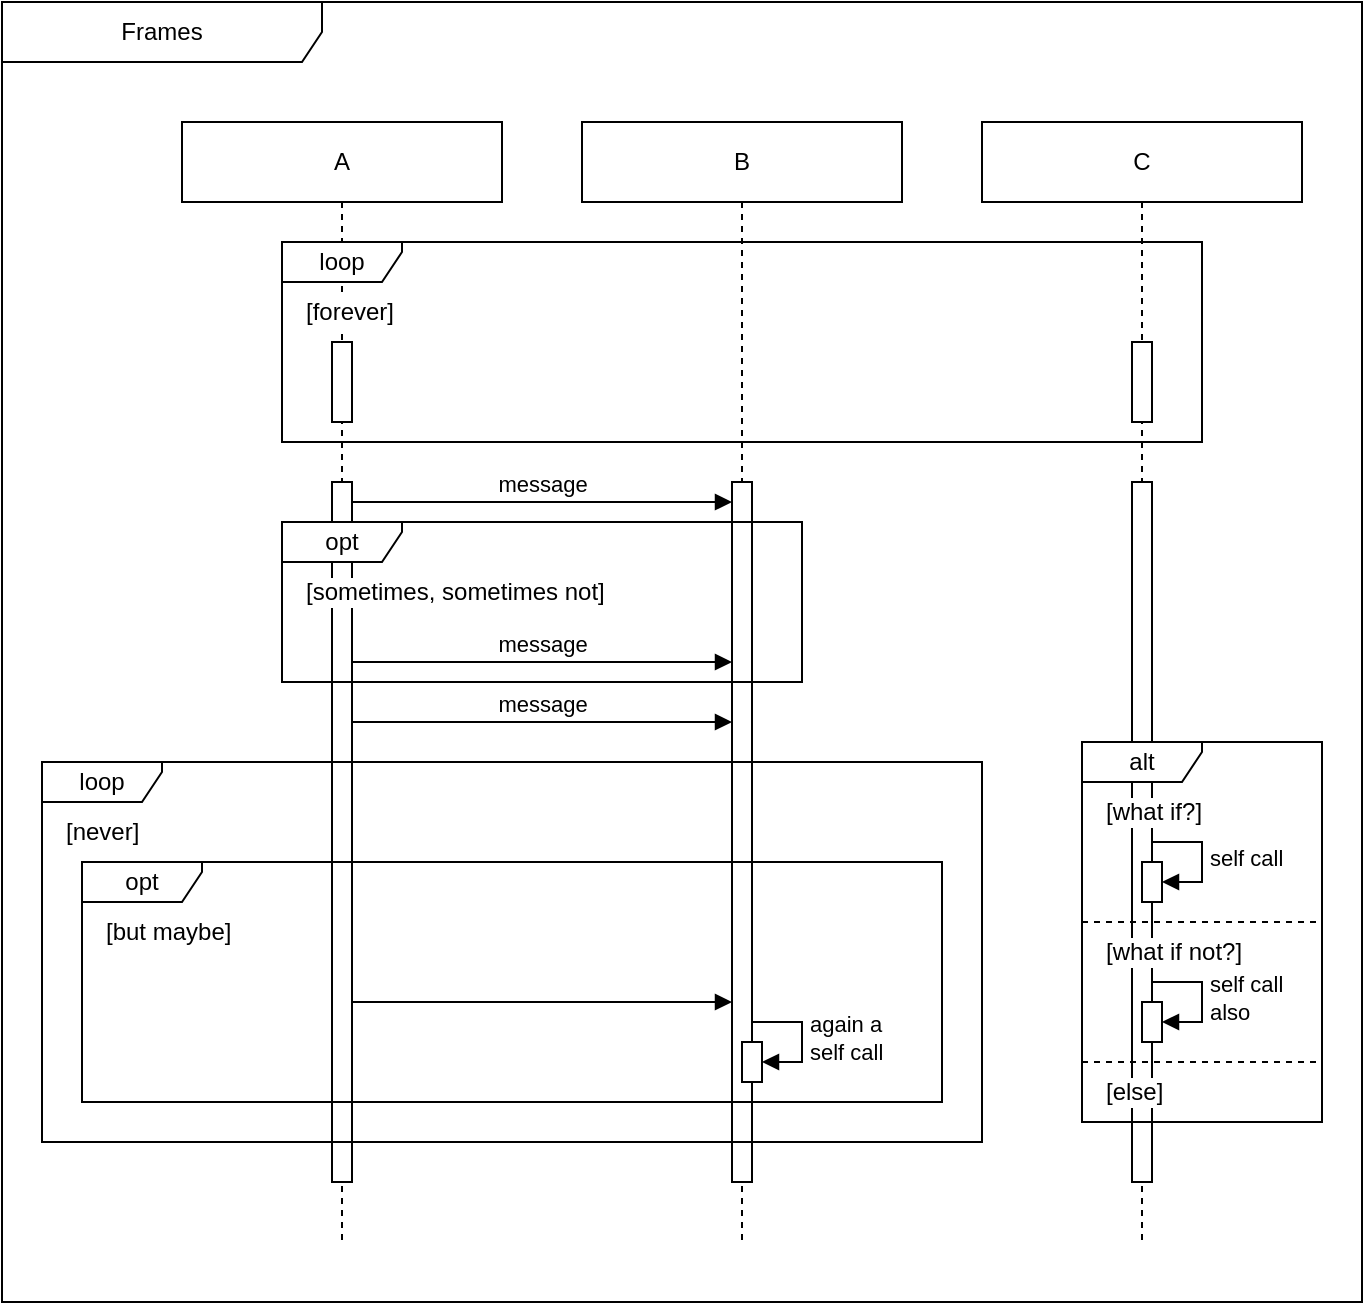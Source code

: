 <mxfile version="26.2.2">
  <diagram name="Diagram" id="test-1">
    <mxGraphModel dx="0" dy="0" grid="1" gridSize="10" guides="1" tooltips="1" connect="1" arrows="1" fold="1" page="0" pageScale="1" pageWidth="851" pageHeight="1100" background="#ffffff" math="0" shadow="0">
      <root>
        <mxCell id="0" />
        <mxCell id="1" parent="0" />
        <mxCell id="test-2" value="Frames" parent="1" style="shape=umlFrame;whiteSpace=wrap;html=1;pointerEvents=0;width=160;height=30;" vertex="1">
          <mxGeometry x="-90.0" y="-60" width="680.0" height="650" as="geometry" />
        </mxCell>
        <mxCell id="test-3" value="A" parent="1" style="shape=umlLifeline;perimeter=lifelinePerimeter;whiteSpace=wrap;html=1;container=1;dropTarget=0;collapsible=0;recursiveResize=0;outlineConnect=0;portConstraint=eastwest;newEdgeStyle={&quot;curved&quot;:0,&quot;rounded&quot;:0};size=40;" vertex="1">
          <mxGeometry x="0" y="0" width="160" height="560" as="geometry" />
        </mxCell>
        <mxCell id="test-4" value="B" parent="1" style="shape=umlLifeline;perimeter=lifelinePerimeter;whiteSpace=wrap;html=1;container=1;dropTarget=0;collapsible=0;recursiveResize=0;outlineConnect=0;portConstraint=eastwest;newEdgeStyle={&quot;curved&quot;:0,&quot;rounded&quot;:0};size=40;" vertex="1">
          <mxGeometry x="200" y="0" width="160" height="560" as="geometry" />
        </mxCell>
        <mxCell id="test-5" value="C" parent="1" style="shape=umlLifeline;perimeter=lifelinePerimeter;whiteSpace=wrap;html=1;container=1;dropTarget=0;collapsible=0;recursiveResize=0;outlineConnect=0;portConstraint=eastwest;newEdgeStyle={&quot;curved&quot;:0,&quot;rounded&quot;:0};size=40;" vertex="1">
          <mxGeometry x="400" y="0" width="160" height="560" as="geometry" />
        </mxCell>
        <mxCell id="test-6" value="loop" parent="1" style="shape=umlFrame;whiteSpace=wrap;html=1;pointerEvents=0;width=60;height=20;" vertex="1">
          <mxGeometry x="50.0" y="60" width="460.0" height="100" as="geometry" />
        </mxCell>
        <mxCell id="test-7" value="[forever]" parent="test-6" style="text;html=1;rounded=0;labelBackgroundColor=default;align=left;verticalAlign=middle;" vertex="1">
          <mxGeometry x="10" y="25" width="100" height="20" as="geometry" />
        </mxCell>
        <mxCell id="test-8" value="" parent="test-3" style="html=1;points=[[0,0,0,0,5],[0,1,0,0,-5],[1,0,0,0,5],[1,1,0,0,-5]];perimeter=orthogonalPerimeter;outlineConnect=0;targetShapes=umlLifeline;portConstraint=eastwest;newEdgeStyle={&quot;curved&quot;:0,&quot;rounded&quot;:0};" vertex="1">
          <mxGeometry x="75.0" y="110" width="10" height="40" as="geometry" />
        </mxCell>
        <mxCell id="test-9" value="" parent="test-5" style="html=1;points=[[0,0,0,0,5],[0,1,0,0,-5],[1,0,0,0,5],[1,1,0,0,-5]];perimeter=orthogonalPerimeter;outlineConnect=0;targetShapes=umlLifeline;portConstraint=eastwest;newEdgeStyle={&quot;curved&quot;:0,&quot;rounded&quot;:0};" vertex="1">
          <mxGeometry x="75.0" y="110" width="10" height="40" as="geometry" />
        </mxCell>
        <mxCell id="test-10" value="" parent="test-3" style="html=1;points=[[0,0,0,0,5],[0,1,0,0,-5],[1,0,0,0,5],[1,1,0,0,-5]];perimeter=orthogonalPerimeter;outlineConnect=0;targetShapes=umlLifeline;portConstraint=eastwest;newEdgeStyle={&quot;curved&quot;:0,&quot;rounded&quot;:0};" vertex="1">
          <mxGeometry x="75.0" y="180" width="10" height="350" as="geometry" />
        </mxCell>
        <mxCell id="test-11" value="" parent="test-4" style="html=1;points=[[0,0,0,0,5],[0,1,0,0,-5],[1,0,0,0,5],[1,1,0,0,-5]];perimeter=orthogonalPerimeter;outlineConnect=0;targetShapes=umlLifeline;portConstraint=eastwest;newEdgeStyle={&quot;curved&quot;:0,&quot;rounded&quot;:0};" vertex="1">
          <mxGeometry x="75.0" y="180" width="10" height="350" as="geometry" />
        </mxCell>
        <mxCell id="test-12" value="" parent="test-5" style="html=1;points=[[0,0,0,0,5],[0,1,0,0,-5],[1,0,0,0,5],[1,1,0,0,-5]];perimeter=orthogonalPerimeter;outlineConnect=0;targetShapes=umlLifeline;portConstraint=eastwest;newEdgeStyle={&quot;curved&quot;:0,&quot;rounded&quot;:0};" vertex="1">
          <mxGeometry x="75.0" y="180" width="10" height="350" as="geometry" />
        </mxCell>
        <mxCell id="test-13" value="message" parent="1" style="html=1;curved=0;rounded=0;align=center;verticalAlign=bottom;endArrow=block;dashed=0;" edge="1" source="test-10" target="test-11">
          <mxGeometry relative="1" as="geometry">
            <mxPoint as="targetPoint" />
            <mxPoint as="sourcePoint" />
            <Array as="points">
              <mxPoint x="180.0" y="190" />
            </Array>
          </mxGeometry>
        </mxCell>
        <mxCell id="test-14" value="opt" parent="1" style="shape=umlFrame;whiteSpace=wrap;html=1;pointerEvents=0;width=60;height=20;" vertex="1">
          <mxGeometry x="50.0" y="200" width="260.0" height="80" as="geometry" />
        </mxCell>
        <mxCell id="test-15" value="[sometimes, sometimes not]" parent="test-14" style="text;html=1;rounded=0;labelBackgroundColor=default;align=left;verticalAlign=middle;" vertex="1">
          <mxGeometry x="10" y="25" width="100" height="20" as="geometry" />
        </mxCell>
        <mxCell id="test-16" value="message" parent="1" style="html=1;curved=0;rounded=0;align=center;verticalAlign=bottom;endArrow=block;dashed=0;" edge="1" source="test-10" target="test-11">
          <mxGeometry relative="1" as="geometry">
            <mxPoint as="targetPoint" />
            <mxPoint as="sourcePoint" />
            <Array as="points">
              <mxPoint x="180.0" y="270" />
            </Array>
          </mxGeometry>
        </mxCell>
        <mxCell id="test-17" value="message" parent="1" style="html=1;curved=0;rounded=0;align=center;verticalAlign=bottom;endArrow=block;dashed=0;" edge="1" source="test-10" target="test-11">
          <mxGeometry relative="1" as="geometry">
            <mxPoint as="targetPoint" />
            <mxPoint as="sourcePoint" />
            <Array as="points">
              <mxPoint x="180.0" y="300" />
            </Array>
          </mxGeometry>
        </mxCell>
        <mxCell id="test-18" value="alt" parent="1" style="shape=umlFrame;whiteSpace=wrap;html=1;pointerEvents=0;width=60;height=20;" vertex="1">
          <mxGeometry x="450.0" y="310" width="120.0" height="190" as="geometry" />
        </mxCell>
        <mxCell id="test-19" value="[what if?]" parent="test-18" style="text;html=1;rounded=0;labelBackgroundColor=default;align=left;verticalAlign=middle;" vertex="1">
          <mxGeometry x="10" y="25" width="100" height="20" as="geometry" />
        </mxCell>
        <mxCell id="test-20" value="" parent="test-5" style="html=1;points=[[0,0,0,0,5],[0,1,0,0,-5],[1,0,0,0,5],[1,1,0,0,-5]];perimeter=orthogonalPerimeter;outlineConnect=0;targetShapes=umlLifeline;portConstraint=eastwest;newEdgeStyle={&quot;curved&quot;:0,&quot;rounded&quot;:0};" vertex="1">
          <mxGeometry x="80.0" y="370" width="10" height="20" as="geometry" />
        </mxCell>
        <mxCell id="test-21" value="self call" parent="1" style="html=1;curved=0;rounded=0;spacingLeft=2;align=left;verticalAlign=middle;endArrow=block;dashed=0;" edge="1" source="test-12" target="test-20">
          <mxGeometry relative="1" as="geometry">
            <mxPoint as="targetPoint" />
            <mxPoint as="sourcePoint" />
            <Array as="points">
              <mxPoint x="510.0" y="360" />
              <mxPoint x="510.0" y="380.0" />
            </Array>
          </mxGeometry>
        </mxCell>
        <mxCell id="test-22" value="" parent="1" style="html=1;endArrow=none;dashed=1;rounded=0;entryX=1;entryY=0.474;entryDx=0;entryDy=0;entryPerimeter=0;exitX=0;exitY=0.474;exitDx=0;exitDy=0;exitPerimeter=0;" edge="1" source="test-18" target="test-18">
          <mxGeometry relative="1" as="geometry">
            <mxPoint as="targetPoint" />
            <mxPoint as="sourcePoint" />
          </mxGeometry>
        </mxCell>
        <mxCell id="test-23" value="[what if not?]" parent="test-18" style="text;html=1;rounded=0;labelBackgroundColor=default;align=left;verticalAlign=middle;" vertex="1">
          <mxGeometry x="10" y="95" width="100" height="20" as="geometry" />
        </mxCell>
        <mxCell id="test-24" value="" parent="test-5" style="html=1;points=[[0,0,0,0,5],[0,1,0,0,-5],[1,0,0,0,5],[1,1,0,0,-5]];perimeter=orthogonalPerimeter;outlineConnect=0;targetShapes=umlLifeline;portConstraint=eastwest;newEdgeStyle={&quot;curved&quot;:0,&quot;rounded&quot;:0};" vertex="1">
          <mxGeometry x="80.0" y="440" width="10" height="20" as="geometry" />
        </mxCell>
        <mxCell id="test-25" value="self call&lt;br/&gt;also" parent="1" style="html=1;curved=0;rounded=0;spacingLeft=2;align=left;verticalAlign=middle;endArrow=block;dashed=0;" edge="1" source="test-12" target="test-24">
          <mxGeometry relative="1" as="geometry">
            <mxPoint as="targetPoint" />
            <mxPoint as="sourcePoint" />
            <Array as="points">
              <mxPoint x="510.0" y="430" />
              <mxPoint x="510.0" y="450.0" />
            </Array>
          </mxGeometry>
        </mxCell>
        <mxCell id="test-26" value="" parent="1" style="html=1;endArrow=none;dashed=1;rounded=0;entryX=1;entryY=0.842;entryDx=0;entryDy=0;entryPerimeter=0;exitX=0;exitY=0.842;exitDx=0;exitDy=0;exitPerimeter=0;" edge="1" source="test-18" target="test-18">
          <mxGeometry relative="1" as="geometry">
            <mxPoint as="targetPoint" />
            <mxPoint as="sourcePoint" />
          </mxGeometry>
        </mxCell>
        <mxCell id="test-27" value="[else]" parent="test-18" style="text;html=1;rounded=0;labelBackgroundColor=default;align=left;verticalAlign=middle;" vertex="1">
          <mxGeometry x="10" y="165" width="100" height="20" as="geometry" />
        </mxCell>
        <mxCell id="test-28" value="loop" parent="1" style="shape=umlFrame;whiteSpace=wrap;html=1;pointerEvents=0;width=60;height=20;" vertex="1">
          <mxGeometry x="-70.0" y="320" width="470.0" height="190" as="geometry" />
        </mxCell>
        <mxCell id="test-29" value="[never]" parent="test-28" style="text;html=1;rounded=0;labelBackgroundColor=default;align=left;verticalAlign=middle;" vertex="1">
          <mxGeometry x="10" y="25" width="100" height="20" as="geometry" />
        </mxCell>
        <mxCell id="test-30" value="opt" parent="1" style="shape=umlFrame;whiteSpace=wrap;html=1;pointerEvents=0;width=60;height=20;" vertex="1">
          <mxGeometry x="-50.0" y="370" width="430.0" height="120" as="geometry" />
        </mxCell>
        <mxCell id="test-31" value="[but maybe]" parent="test-30" style="text;html=1;rounded=0;labelBackgroundColor=default;align=left;verticalAlign=middle;" vertex="1">
          <mxGeometry x="10" y="25" width="100" height="20" as="geometry" />
        </mxCell>
        <mxCell id="test-32" value="" parent="1" style="html=1;curved=0;rounded=0;align=center;verticalAlign=bottom;endArrow=block;dashed=0;" edge="1" source="test-10" target="test-11">
          <mxGeometry relative="1" as="geometry">
            <mxPoint as="targetPoint" />
            <mxPoint as="sourcePoint" />
            <Array as="points">
              <mxPoint x="180.0" y="440" />
            </Array>
          </mxGeometry>
        </mxCell>
        <mxCell id="test-33" value="" parent="test-4" style="html=1;points=[[0,0,0,0,5],[0,1,0,0,-5],[1,0,0,0,5],[1,1,0,0,-5]];perimeter=orthogonalPerimeter;outlineConnect=0;targetShapes=umlLifeline;portConstraint=eastwest;newEdgeStyle={&quot;curved&quot;:0,&quot;rounded&quot;:0};" vertex="1">
          <mxGeometry x="80.0" y="460" width="10" height="20" as="geometry" />
        </mxCell>
        <mxCell id="test-34" value="again a&lt;br/&gt;self call" parent="1" style="html=1;curved=0;rounded=0;spacingLeft=2;align=left;verticalAlign=middle;endArrow=block;dashed=0;" edge="1" source="test-11" target="test-33">
          <mxGeometry relative="1" as="geometry">
            <mxPoint as="targetPoint" />
            <mxPoint as="sourcePoint" />
            <Array as="points">
              <mxPoint x="310.0" y="450" />
              <mxPoint x="310.0" y="470.0" />
            </Array>
          </mxGeometry>
        </mxCell>
      </root>
    </mxGraphModel>
  </diagram>
</mxfile>
